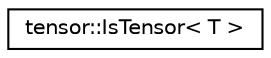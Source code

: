 digraph "Graphical Class Hierarchy"
{
  edge [fontname="Helvetica",fontsize="10",labelfontname="Helvetica",labelfontsize="10"];
  node [fontname="Helvetica",fontsize="10",shape=record];
  rankdir="LR";
  Node1 [label="tensor::IsTensor\< T \>",height=0.2,width=0.4,color="black", fillcolor="white", style="filled",URL="$structtensor_1_1IsTensor.html"];
}
